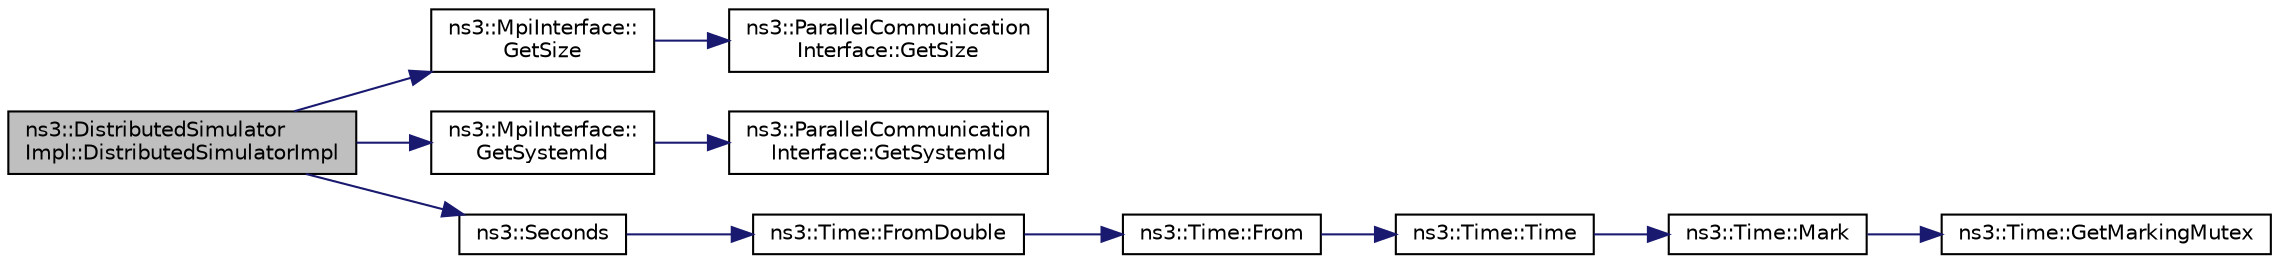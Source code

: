 digraph "ns3::DistributedSimulatorImpl::DistributedSimulatorImpl"
{
 // LATEX_PDF_SIZE
  edge [fontname="Helvetica",fontsize="10",labelfontname="Helvetica",labelfontsize="10"];
  node [fontname="Helvetica",fontsize="10",shape=record];
  rankdir="LR";
  Node1 [label="ns3::DistributedSimulator\lImpl::DistributedSimulatorImpl",height=0.2,width=0.4,color="black", fillcolor="grey75", style="filled", fontcolor="black",tooltip="Default constructor."];
  Node1 -> Node2 [color="midnightblue",fontsize="10",style="solid",fontname="Helvetica"];
  Node2 [label="ns3::MpiInterface::\lGetSize",height=0.2,width=0.4,color="black", fillcolor="white", style="filled",URL="$classns3_1_1_mpi_interface.html#ab35c742e7e7ad3fa07cf0dbb92413c82",tooltip="Get the number of ranks used by ns-3."];
  Node2 -> Node3 [color="midnightblue",fontsize="10",style="solid",fontname="Helvetica"];
  Node3 [label="ns3::ParallelCommunication\lInterface::GetSize",height=0.2,width=0.4,color="black", fillcolor="white", style="filled",URL="$classns3_1_1_parallel_communication_interface.html#ab9700002497437a15959e9009eedfcdb",tooltip="Get the number of ranks used by ns-3."];
  Node1 -> Node4 [color="midnightblue",fontsize="10",style="solid",fontname="Helvetica"];
  Node4 [label="ns3::MpiInterface::\lGetSystemId",height=0.2,width=0.4,color="black", fillcolor="white", style="filled",URL="$classns3_1_1_mpi_interface.html#a7f1f671b55948fb1c8f7eb54f22a9619",tooltip="Get the id number of this rank."];
  Node4 -> Node5 [color="midnightblue",fontsize="10",style="solid",fontname="Helvetica"];
  Node5 [label="ns3::ParallelCommunication\lInterface::GetSystemId",height=0.2,width=0.4,color="black", fillcolor="white", style="filled",URL="$classns3_1_1_parallel_communication_interface.html#a9070c6c68ffa2223d422f132ec8e27b9",tooltip="Get the id number of this rank."];
  Node1 -> Node6 [color="midnightblue",fontsize="10",style="solid",fontname="Helvetica"];
  Node6 [label="ns3::Seconds",height=0.2,width=0.4,color="black", fillcolor="white", style="filled",URL="$group__timecivil.html#ga33c34b816f8ff6628e33d5c8e9713b9e",tooltip="Construct a Time in the indicated unit."];
  Node6 -> Node7 [color="midnightblue",fontsize="10",style="solid",fontname="Helvetica"];
  Node7 [label="ns3::Time::FromDouble",height=0.2,width=0.4,color="black", fillcolor="white", style="filled",URL="$classns3_1_1_time.html#a60e845f4a74e62495b86356afe604cb4",tooltip="Create a Time equal to value in unit unit."];
  Node7 -> Node8 [color="midnightblue",fontsize="10",style="solid",fontname="Helvetica"];
  Node8 [label="ns3::Time::From",height=0.2,width=0.4,color="black", fillcolor="white", style="filled",URL="$classns3_1_1_time.html#a34e4acc13d0e08cc8cb9cd3b838b9baf",tooltip="Create a Time in the current unit."];
  Node8 -> Node9 [color="midnightblue",fontsize="10",style="solid",fontname="Helvetica"];
  Node9 [label="ns3::Time::Time",height=0.2,width=0.4,color="black", fillcolor="white", style="filled",URL="$classns3_1_1_time.html#a8a39dc1b8cbbd7fe6d940e492d1b925e",tooltip="Default constructor, with value 0."];
  Node9 -> Node10 [color="midnightblue",fontsize="10",style="solid",fontname="Helvetica"];
  Node10 [label="ns3::Time::Mark",height=0.2,width=0.4,color="black", fillcolor="white", style="filled",URL="$classns3_1_1_time.html#aa7eef2a1119c1c4855d99f1e83d44c54",tooltip="Record a Time instance with the MarkedTimes."];
  Node10 -> Node11 [color="midnightblue",fontsize="10",style="solid",fontname="Helvetica"];
  Node11 [label="ns3::Time::GetMarkingMutex",height=0.2,width=0.4,color="black", fillcolor="white", style="filled",URL="$classns3_1_1_time.html#addd8e672203391b3ae98ee475ce05272",tooltip=" "];
}
